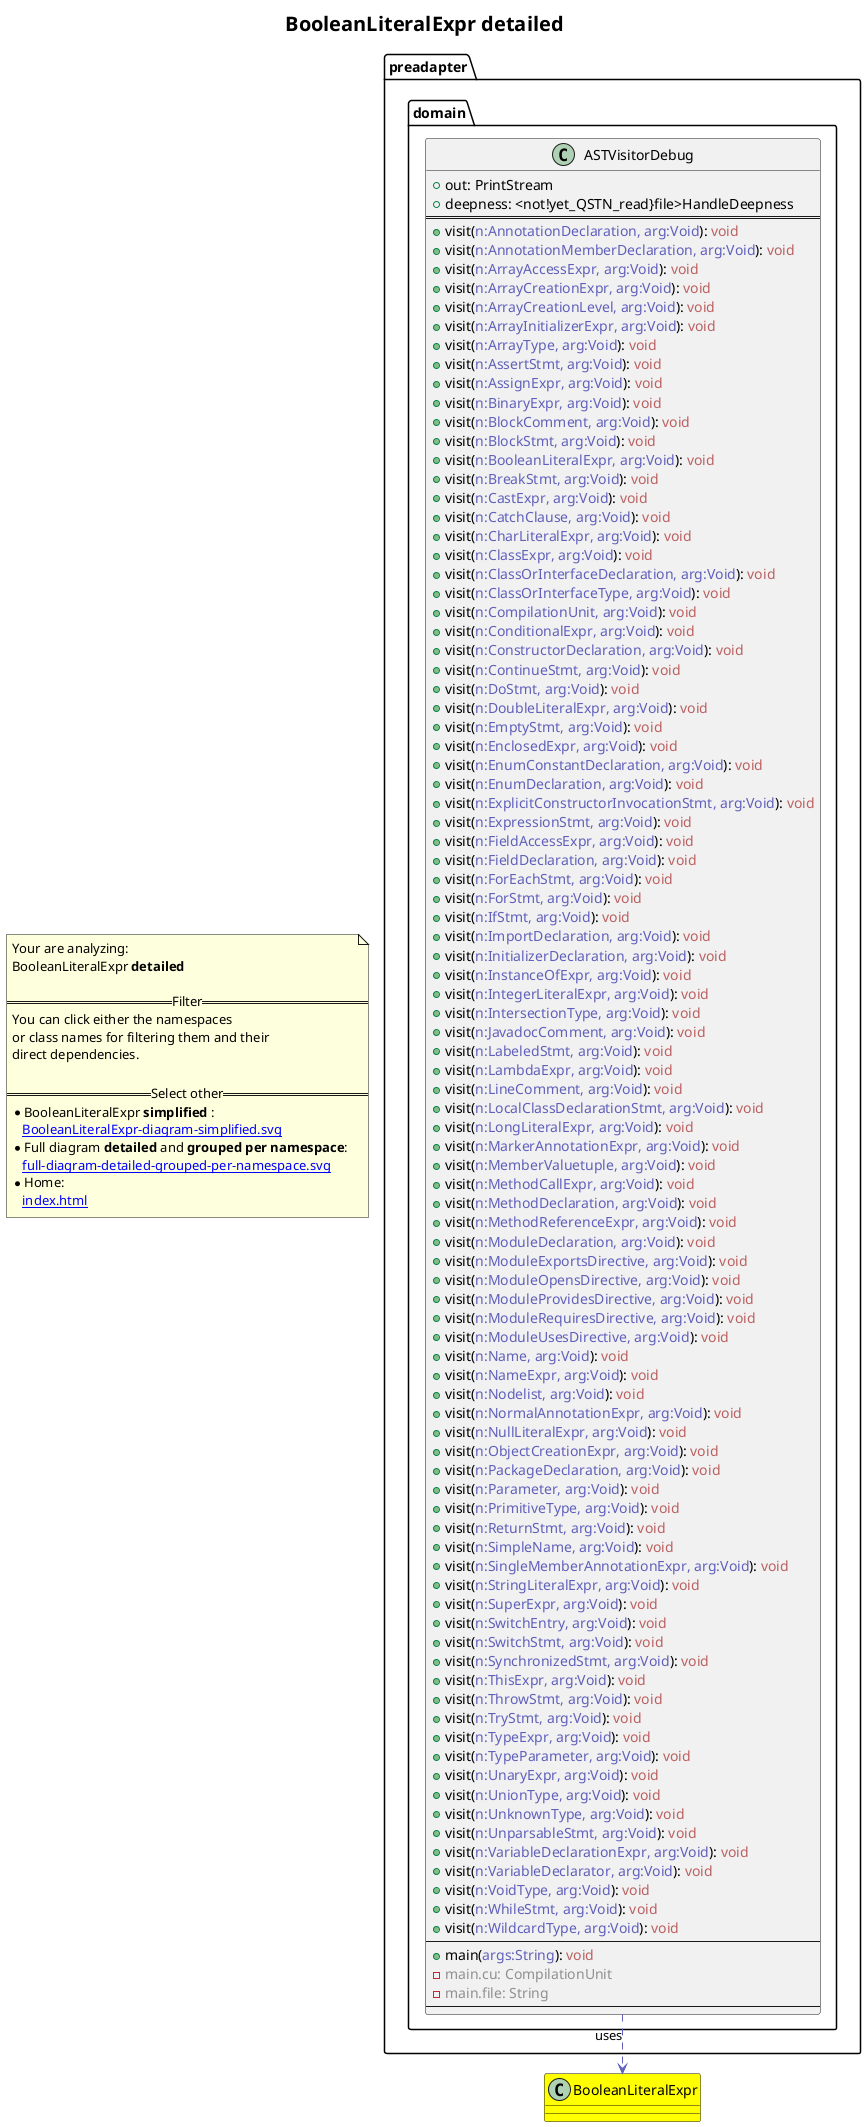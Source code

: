 @startuml
skinparam linetype ortho
title <size:20>BooleanLiteralExpr **detailed** </size>
note "Your are analyzing:\nBooleanLiteralExpr **detailed** \n\n==Filter==\nYou can click either the namespaces \nor class names for filtering them and their\ndirect dependencies.\n\n==Select other==\n* BooleanLiteralExpr **simplified** :\n   [[BooleanLiteralExpr-diagram-simplified.svg]]\n* Full diagram **detailed** and **grouped per namespace**:\n   [[full-diagram-detailed-grouped-per-namespace.svg]]\n* Home:\n   [[index.html]]" as FloatingNote
class BooleanLiteralExpr [[BooleanLiteralExpr-diagram-detailed.svg]] #yellow {
}
  class preadapter.domain.ASTVisitorDebug [[preadapter.domain.ASTVisitorDebug-diagram-detailed.svg]]  {
    + out: PrintStream
    + deepness: <not!yet_QSTN_read}file>HandleDeepness
==
    + visit(<font color="6060BB">n:AnnotationDeclaration, arg:Void</font>): <font color="BB6060">void</font>
    + visit(<font color="6060BB">n:AnnotationMemberDeclaration, arg:Void</font>): <font color="BB6060">void</font>
    + visit(<font color="6060BB">n:ArrayAccessExpr, arg:Void</font>): <font color="BB6060">void</font>
    + visit(<font color="6060BB">n:ArrayCreationExpr, arg:Void</font>): <font color="BB6060">void</font>
    + visit(<font color="6060BB">n:ArrayCreationLevel, arg:Void</font>): <font color="BB6060">void</font>
    + visit(<font color="6060BB">n:ArrayInitializerExpr, arg:Void</font>): <font color="BB6060">void</font>
    + visit(<font color="6060BB">n:ArrayType, arg:Void</font>): <font color="BB6060">void</font>
    + visit(<font color="6060BB">n:AssertStmt, arg:Void</font>): <font color="BB6060">void</font>
    + visit(<font color="6060BB">n:AssignExpr, arg:Void</font>): <font color="BB6060">void</font>
    + visit(<font color="6060BB">n:BinaryExpr, arg:Void</font>): <font color="BB6060">void</font>
    + visit(<font color="6060BB">n:BlockComment, arg:Void</font>): <font color="BB6060">void</font>
    + visit(<font color="6060BB">n:BlockStmt, arg:Void</font>): <font color="BB6060">void</font>
    + visit(<font color="6060BB">n:BooleanLiteralExpr, arg:Void</font>): <font color="BB6060">void</font>
    + visit(<font color="6060BB">n:BreakStmt, arg:Void</font>): <font color="BB6060">void</font>
    + visit(<font color="6060BB">n:CastExpr, arg:Void</font>): <font color="BB6060">void</font>
    + visit(<font color="6060BB">n:CatchClause, arg:Void</font>): <font color="BB6060">void</font>
    + visit(<font color="6060BB">n:CharLiteralExpr, arg:Void</font>): <font color="BB6060">void</font>
    + visit(<font color="6060BB">n:ClassExpr, arg:Void</font>): <font color="BB6060">void</font>
    + visit(<font color="6060BB">n:ClassOrInterfaceDeclaration, arg:Void</font>): <font color="BB6060">void</font>
    + visit(<font color="6060BB">n:ClassOrInterfaceType, arg:Void</font>): <font color="BB6060">void</font>
    + visit(<font color="6060BB">n:CompilationUnit, arg:Void</font>): <font color="BB6060">void</font>
    + visit(<font color="6060BB">n:ConditionalExpr, arg:Void</font>): <font color="BB6060">void</font>
    + visit(<font color="6060BB">n:ConstructorDeclaration, arg:Void</font>): <font color="BB6060">void</font>
    + visit(<font color="6060BB">n:ContinueStmt, arg:Void</font>): <font color="BB6060">void</font>
    + visit(<font color="6060BB">n:DoStmt, arg:Void</font>): <font color="BB6060">void</font>
    + visit(<font color="6060BB">n:DoubleLiteralExpr, arg:Void</font>): <font color="BB6060">void</font>
    + visit(<font color="6060BB">n:EmptyStmt, arg:Void</font>): <font color="BB6060">void</font>
    + visit(<font color="6060BB">n:EnclosedExpr, arg:Void</font>): <font color="BB6060">void</font>
    + visit(<font color="6060BB">n:EnumConstantDeclaration, arg:Void</font>): <font color="BB6060">void</font>
    + visit(<font color="6060BB">n:EnumDeclaration, arg:Void</font>): <font color="BB6060">void</font>
    + visit(<font color="6060BB">n:ExplicitConstructorInvocationStmt, arg:Void</font>): <font color="BB6060">void</font>
    + visit(<font color="6060BB">n:ExpressionStmt, arg:Void</font>): <font color="BB6060">void</font>
    + visit(<font color="6060BB">n:FieldAccessExpr, arg:Void</font>): <font color="BB6060">void</font>
    + visit(<font color="6060BB">n:FieldDeclaration, arg:Void</font>): <font color="BB6060">void</font>
    + visit(<font color="6060BB">n:ForEachStmt, arg:Void</font>): <font color="BB6060">void</font>
    + visit(<font color="6060BB">n:ForStmt, arg:Void</font>): <font color="BB6060">void</font>
    + visit(<font color="6060BB">n:IfStmt, arg:Void</font>): <font color="BB6060">void</font>
    + visit(<font color="6060BB">n:ImportDeclaration, arg:Void</font>): <font color="BB6060">void</font>
    + visit(<font color="6060BB">n:InitializerDeclaration, arg:Void</font>): <font color="BB6060">void</font>
    + visit(<font color="6060BB">n:InstanceOfExpr, arg:Void</font>): <font color="BB6060">void</font>
    + visit(<font color="6060BB">n:IntegerLiteralExpr, arg:Void</font>): <font color="BB6060">void</font>
    + visit(<font color="6060BB">n:IntersectionType, arg:Void</font>): <font color="BB6060">void</font>
    + visit(<font color="6060BB">n:JavadocComment, arg:Void</font>): <font color="BB6060">void</font>
    + visit(<font color="6060BB">n:LabeledStmt, arg:Void</font>): <font color="BB6060">void</font>
    + visit(<font color="6060BB">n:LambdaExpr, arg:Void</font>): <font color="BB6060">void</font>
    + visit(<font color="6060BB">n:LineComment, arg:Void</font>): <font color="BB6060">void</font>
    + visit(<font color="6060BB">n:LocalClassDeclarationStmt, arg:Void</font>): <font color="BB6060">void</font>
    + visit(<font color="6060BB">n:LongLiteralExpr, arg:Void</font>): <font color="BB6060">void</font>
    + visit(<font color="6060BB">n:MarkerAnnotationExpr, arg:Void</font>): <font color="BB6060">void</font>
    + visit(<font color="6060BB">n:MemberValuetuple, arg:Void</font>): <font color="BB6060">void</font>
    + visit(<font color="6060BB">n:MethodCallExpr, arg:Void</font>): <font color="BB6060">void</font>
    + visit(<font color="6060BB">n:MethodDeclaration, arg:Void</font>): <font color="BB6060">void</font>
    + visit(<font color="6060BB">n:MethodReferenceExpr, arg:Void</font>): <font color="BB6060">void</font>
    + visit(<font color="6060BB">n:ModuleDeclaration, arg:Void</font>): <font color="BB6060">void</font>
    + visit(<font color="6060BB">n:ModuleExportsDirective, arg:Void</font>): <font color="BB6060">void</font>
    + visit(<font color="6060BB">n:ModuleOpensDirective, arg:Void</font>): <font color="BB6060">void</font>
    + visit(<font color="6060BB">n:ModuleProvidesDirective, arg:Void</font>): <font color="BB6060">void</font>
    + visit(<font color="6060BB">n:ModuleRequiresDirective, arg:Void</font>): <font color="BB6060">void</font>
    + visit(<font color="6060BB">n:ModuleUsesDirective, arg:Void</font>): <font color="BB6060">void</font>
    + visit(<font color="6060BB">n:Name, arg:Void</font>): <font color="BB6060">void</font>
    + visit(<font color="6060BB">n:NameExpr, arg:Void</font>): <font color="BB6060">void</font>
    + visit(<font color="6060BB">n:Nodelist, arg:Void</font>): <font color="BB6060">void</font>
    + visit(<font color="6060BB">n:NormalAnnotationExpr, arg:Void</font>): <font color="BB6060">void</font>
    + visit(<font color="6060BB">n:NullLiteralExpr, arg:Void</font>): <font color="BB6060">void</font>
    + visit(<font color="6060BB">n:ObjectCreationExpr, arg:Void</font>): <font color="BB6060">void</font>
    + visit(<font color="6060BB">n:PackageDeclaration, arg:Void</font>): <font color="BB6060">void</font>
    + visit(<font color="6060BB">n:Parameter, arg:Void</font>): <font color="BB6060">void</font>
    + visit(<font color="6060BB">n:PrimitiveType, arg:Void</font>): <font color="BB6060">void</font>
    + visit(<font color="6060BB">n:ReturnStmt, arg:Void</font>): <font color="BB6060">void</font>
    + visit(<font color="6060BB">n:SimpleName, arg:Void</font>): <font color="BB6060">void</font>
    + visit(<font color="6060BB">n:SingleMemberAnnotationExpr, arg:Void</font>): <font color="BB6060">void</font>
    + visit(<font color="6060BB">n:StringLiteralExpr, arg:Void</font>): <font color="BB6060">void</font>
    + visit(<font color="6060BB">n:SuperExpr, arg:Void</font>): <font color="BB6060">void</font>
    + visit(<font color="6060BB">n:SwitchEntry, arg:Void</font>): <font color="BB6060">void</font>
    + visit(<font color="6060BB">n:SwitchStmt, arg:Void</font>): <font color="BB6060">void</font>
    + visit(<font color="6060BB">n:SynchronizedStmt, arg:Void</font>): <font color="BB6060">void</font>
    + visit(<font color="6060BB">n:ThisExpr, arg:Void</font>): <font color="BB6060">void</font>
    + visit(<font color="6060BB">n:ThrowStmt, arg:Void</font>): <font color="BB6060">void</font>
    + visit(<font color="6060BB">n:TryStmt, arg:Void</font>): <font color="BB6060">void</font>
    + visit(<font color="6060BB">n:TypeExpr, arg:Void</font>): <font color="BB6060">void</font>
    + visit(<font color="6060BB">n:TypeParameter, arg:Void</font>): <font color="BB6060">void</font>
    + visit(<font color="6060BB">n:UnaryExpr, arg:Void</font>): <font color="BB6060">void</font>
    + visit(<font color="6060BB">n:UnionType, arg:Void</font>): <font color="BB6060">void</font>
    + visit(<font color="6060BB">n:UnknownType, arg:Void</font>): <font color="BB6060">void</font>
    + visit(<font color="6060BB">n:UnparsableStmt, arg:Void</font>): <font color="BB6060">void</font>
    + visit(<font color="6060BB">n:VariableDeclarationExpr, arg:Void</font>): <font color="BB6060">void</font>
    + visit(<font color="6060BB">n:VariableDeclarator, arg:Void</font>): <font color="BB6060">void</font>
    + visit(<font color="6060BB">n:VoidType, arg:Void</font>): <font color="BB6060">void</font>
    + visit(<font color="6060BB">n:WhileStmt, arg:Void</font>): <font color="BB6060">void</font>
    + visit(<font color="6060BB">n:WildcardType, arg:Void</font>): <font color="BB6060">void</font>
--
    + main(<font color="6060BB">args:String</font>): <font color="BB6060">void</font>
    - <font color="909090">main.cu: CompilationUnit</font>
    - <font color="909090">main.file: String</font>
--
  }
 ' *************************************** 
 ' *************************************** 
 ' *************************************** 
' Class relations extracted from namespace:
' 
' Class relations extracted from namespace:
' preadapter.domain
preadapter.domain.ASTVisitorDebug .[#6060BB].> BooleanLiteralExpr  : uses 
@enduml